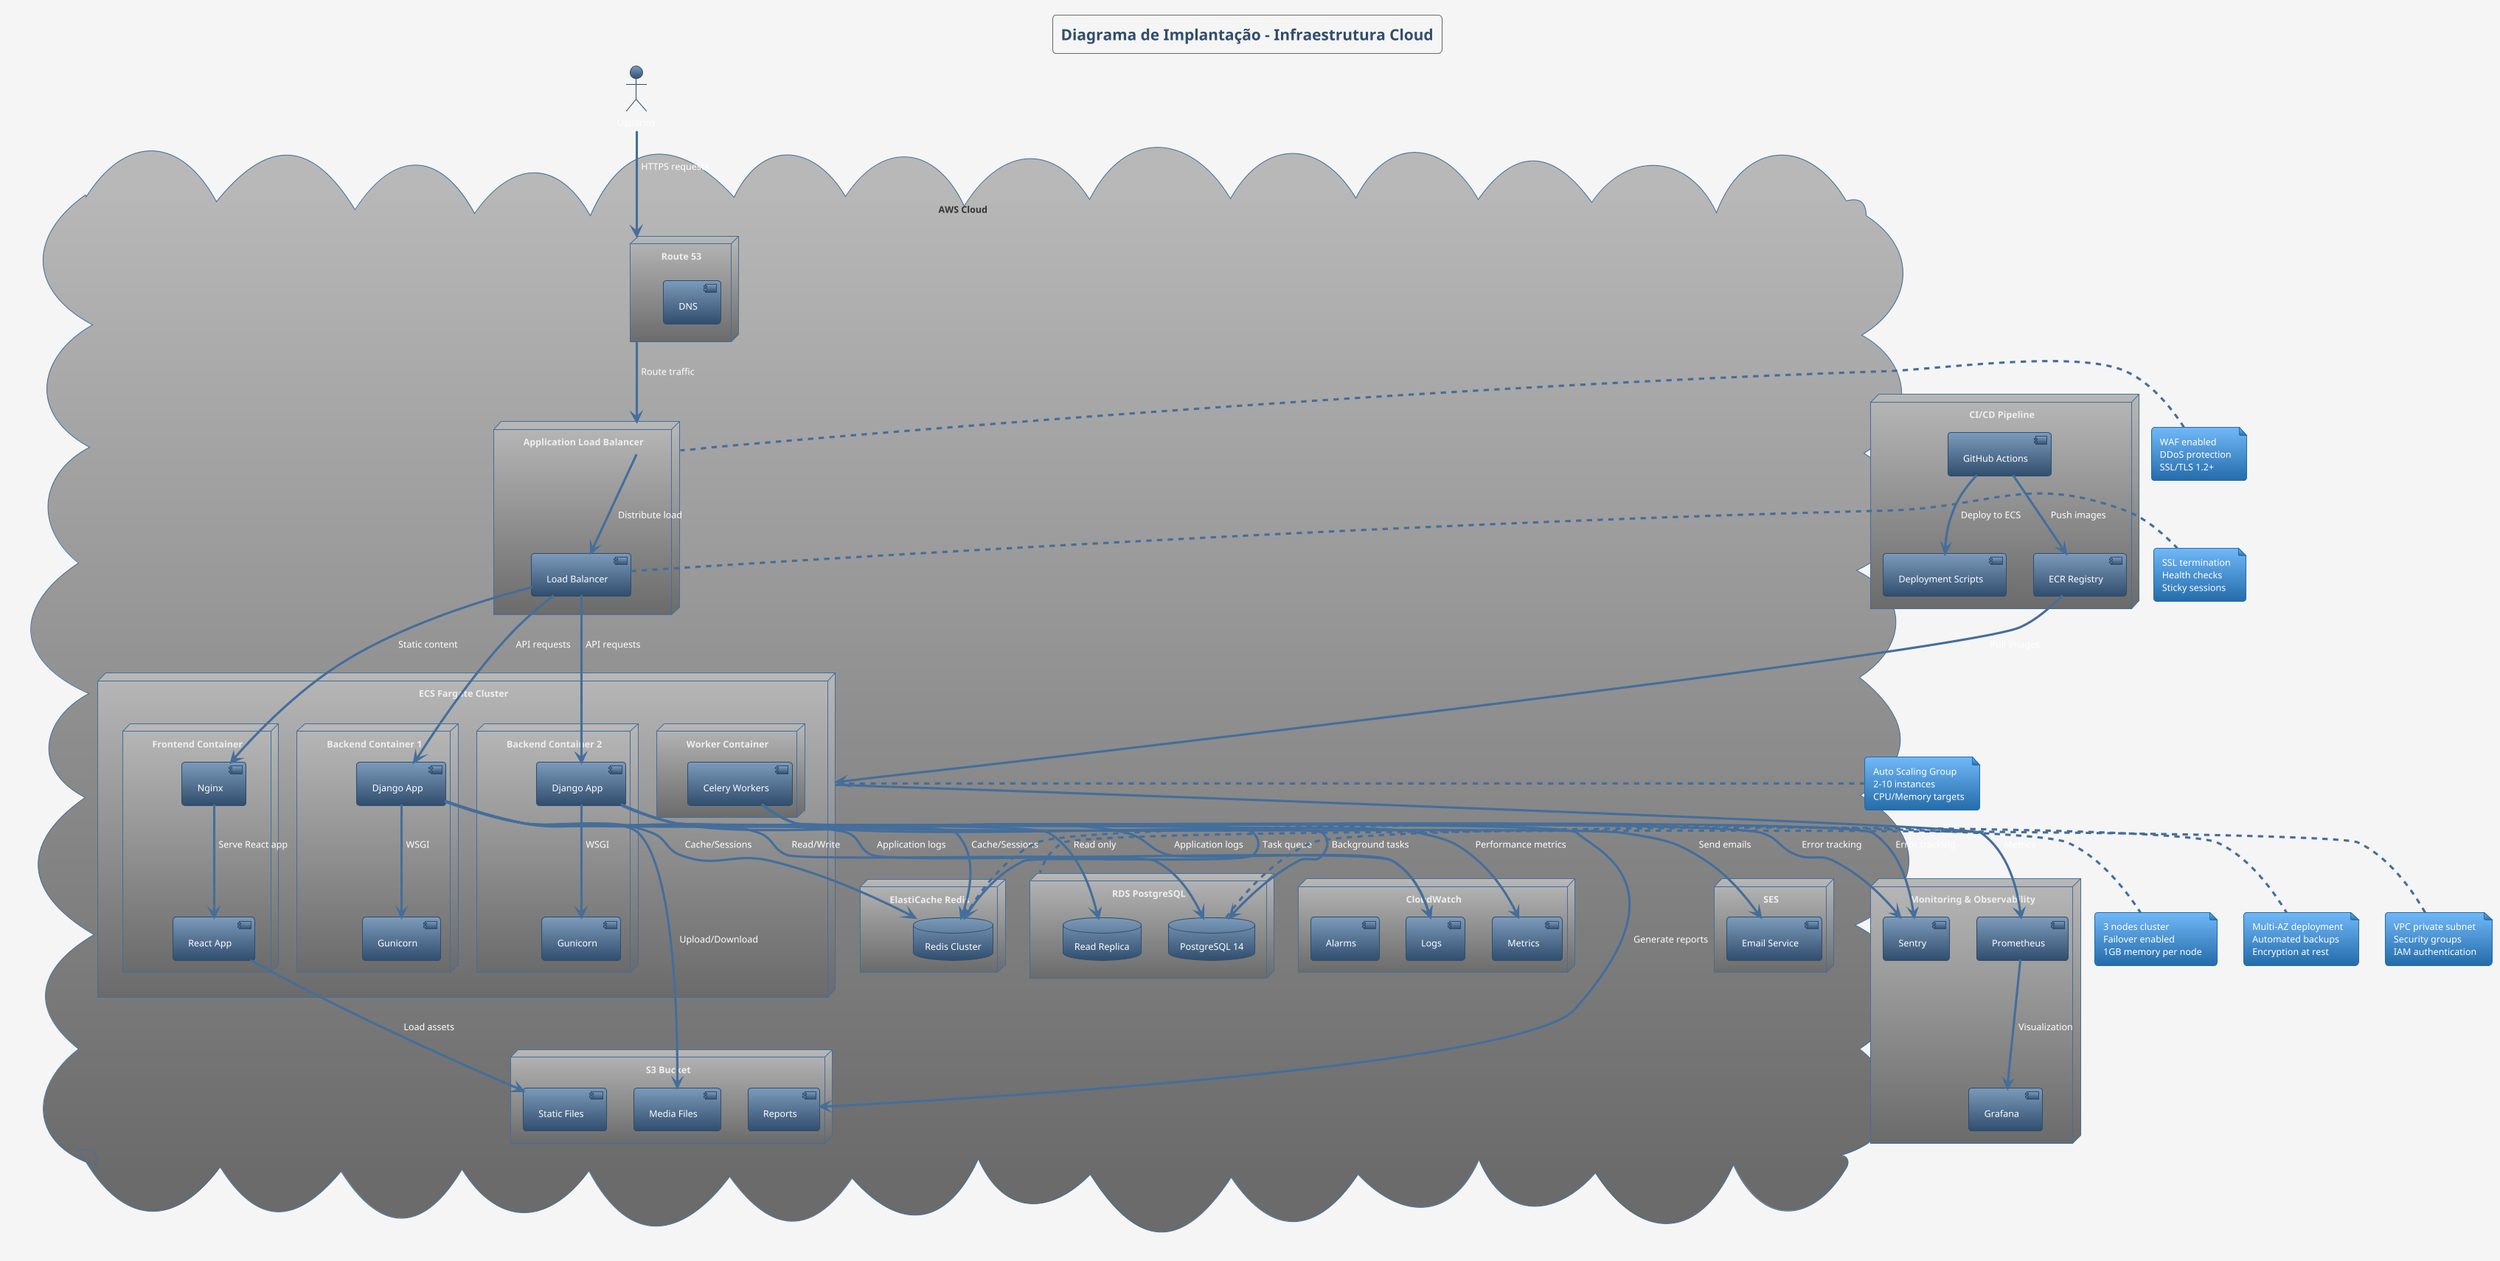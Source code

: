 @startuml Diagrama de Implantação - Gestão de Monitoria

!theme spacelab
title Diagrama de Implantação - Infraestrutura Cloud

skinparam backgroundColor #f5f5f5
skinparam nodeStyle rectangle

cloud "AWS Cloud" {
  
  node "Application Load Balancer" as ALB {
    [Load Balancer] as LB
  }
  
  node "ECS Fargate Cluster" as ECS {
    node "Frontend Container" as FrontendNode {
      [React App] as ReactApp
      [Nginx] as Nginx
    }
    
    node "Backend Container 1" as Backend1 {
      [Django App] as Django1
      [Gunicorn] as Gunicorn1
    }
    
    node "Backend Container 2" as Backend2 {
      [Django App] as Django2
      [Gunicorn] as Gunicorn2
    }
    
    node "Worker Container" as WorkerNode {
      [Celery Workers] as CeleryWorkers
    }
  }
  
  node "RDS PostgreSQL" as RDS {
    database "PostgreSQL 14" as PostgresDB
    database "Read Replica" as ReadReplica
  }
  
  node "ElastiCache Redis" as ElastiCache {
    database "Redis Cluster" as RedisCluster
  }
  
  node "S3 Bucket" as S3 {
    [Static Files] as StaticFiles
    [Media Files] as MediaFiles
    [Reports] as ReportsFiles
  }
  
  node "CloudWatch" as CW {
    [Logs] as Logs
    [Metrics] as Metrics
    [Alarms] as Alarms
  }
  
  node "SES" as SES {
    [Email Service] as EmailSvc
  }
  
  node "Route 53" as R53 {
    [DNS] as DNS
  }
}

node "CI/CD Pipeline" as CICD {
  [GitHub Actions] as GHA
  [ECR Registry] as ECR
  [Deployment Scripts] as Deploy
}

node "Monitoring & Observability" as Monitoring {
  [Prometheus] as Prometheus
  [Grafana] as Grafana
  [Sentry] as Sentry
}

actor "Usuários" as Users

' Conexões de rede
Users --> R53 : HTTPS requests
R53 --> ALB : Route traffic
ALB --> LB : Distribute load

LB --> Nginx : Static content
LB --> Django1 : API requests
LB --> Django2 : API requests

' Conexões internas
Nginx --> ReactApp : Serve React app
Django1 --> Gunicorn1 : WSGI
Django2 --> Gunicorn2 : WSGI

' Conexões com dados
Django1 --> PostgresDB : Read/Write
Django2 --> ReadReplica : Read only
Django1 --> RedisCluster : Cache/Sessions
Django2 --> RedisCluster : Cache/Sessions

CeleryWorkers --> PostgresDB : Background tasks
CeleryWorkers --> RedisCluster : Task queue

' Conexões com storage
ReactApp --> StaticFiles : Load assets
Django1 --> MediaFiles : Upload/Download
CeleryWorkers --> ReportsFiles : Generate reports

' Conexões com serviços
CeleryWorkers --> EmailSvc : Send emails
Django1 --> Logs : Application logs
Django2 --> Logs : Application logs
CeleryWorkers --> Metrics : Performance metrics

' CI/CD conexões
GHA --> ECR : Push images
GHA --> Deploy : Deploy to ECS
ECR --> ECS : Pull images

' Monitoring conexões
ECS --> Prometheus : Metrics
Prometheus --> Grafana : Visualization
Django1 --> Sentry : Error tracking
Django2 --> Sentry : Error tracking

' Especificações técnicas
note right of ECS : Auto Scaling Group\n2-10 instances\nCPU/Memory targets
note right of PostgresDB : Multi-AZ deployment\nAutomated backups\nEncryption at rest
note right of RedisCluster : 3 nodes cluster\nFailover enabled\n1GB memory per node
note right of LB : SSL termination\nHealth checks\nSticky sessions

' Especificações de segurança
note left of ALB : WAF enabled\nDDoS protection\nSSL/TLS 1.2+
note left of RDS : VPC private subnet\nSecurity groups\nIAM authentication

@enduml
